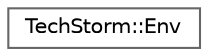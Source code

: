 digraph "Graphical Class Hierarchy"
{
 // LATEX_PDF_SIZE
  bgcolor="transparent";
  edge [fontname=Helvetica,fontsize=10,labelfontname=Helvetica,labelfontsize=10];
  node [fontname=Helvetica,fontsize=10,shape=box,height=0.2,width=0.4];
  rankdir="LR";
  Node0 [id="Node000000",label="TechStorm::Env",height=0.2,width=0.4,color="grey40", fillcolor="white", style="filled",URL="$class_tech_storm_1_1_env.html",tooltip=" "];
}
